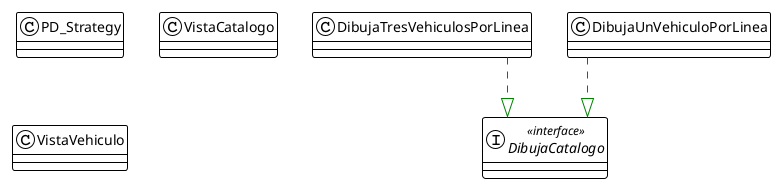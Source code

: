@startuml

!theme plain
top to bottom direction
skinparam linetype ortho

interface DibujaCatalogo << interface >>
class DibujaTresVehiculosPorLinea
class DibujaUnVehiculoPorLinea
class PD_Strategy
class VistaCatalogo
class VistaVehiculo

DibujaTresVehiculosPorLinea  -[#008200,dashed]-^  DibujaCatalogo              
DibujaUnVehiculoPorLinea     -[#008200,dashed]-^  DibujaCatalogo              
@enduml
